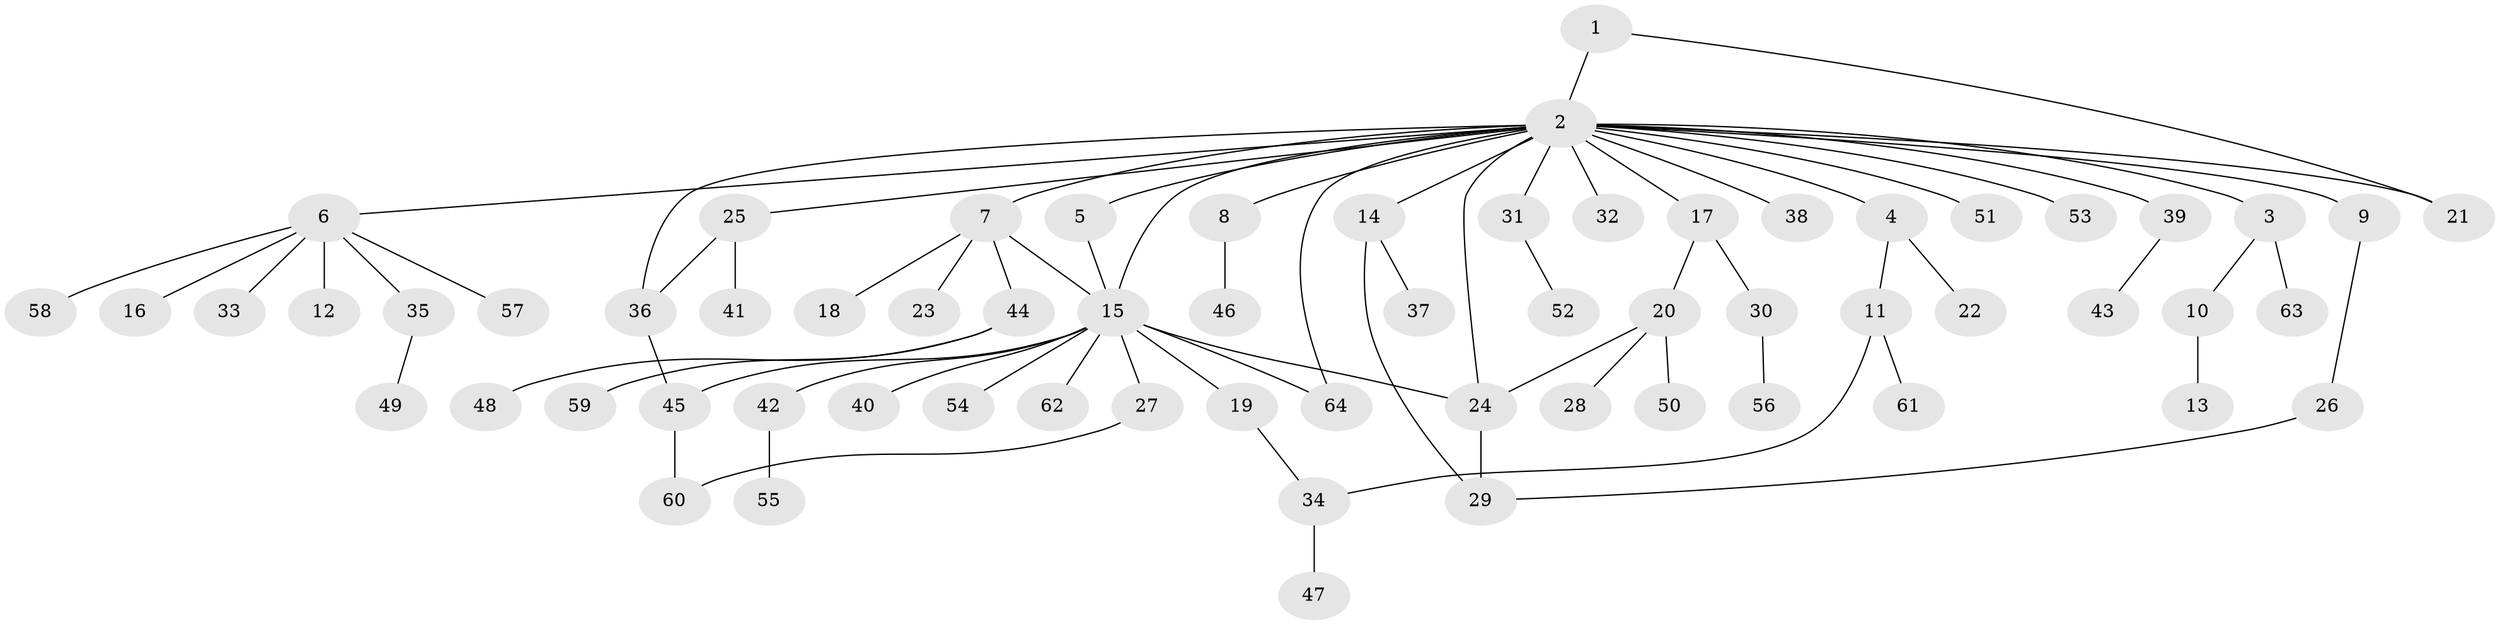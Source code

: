 // Generated by graph-tools (version 1.1) at 2025/25/03/09/25 03:25:59]
// undirected, 64 vertices, 75 edges
graph export_dot {
graph [start="1"]
  node [color=gray90,style=filled];
  1;
  2;
  3;
  4;
  5;
  6;
  7;
  8;
  9;
  10;
  11;
  12;
  13;
  14;
  15;
  16;
  17;
  18;
  19;
  20;
  21;
  22;
  23;
  24;
  25;
  26;
  27;
  28;
  29;
  30;
  31;
  32;
  33;
  34;
  35;
  36;
  37;
  38;
  39;
  40;
  41;
  42;
  43;
  44;
  45;
  46;
  47;
  48;
  49;
  50;
  51;
  52;
  53;
  54;
  55;
  56;
  57;
  58;
  59;
  60;
  61;
  62;
  63;
  64;
  1 -- 2;
  1 -- 21;
  2 -- 3;
  2 -- 4;
  2 -- 5;
  2 -- 6;
  2 -- 7;
  2 -- 8;
  2 -- 9;
  2 -- 14;
  2 -- 15;
  2 -- 17;
  2 -- 21;
  2 -- 24;
  2 -- 25;
  2 -- 31;
  2 -- 32;
  2 -- 36;
  2 -- 38;
  2 -- 39;
  2 -- 51;
  2 -- 53;
  2 -- 64;
  3 -- 10;
  3 -- 63;
  4 -- 11;
  4 -- 22;
  5 -- 15;
  6 -- 12;
  6 -- 16;
  6 -- 33;
  6 -- 35;
  6 -- 57;
  6 -- 58;
  7 -- 15;
  7 -- 18;
  7 -- 23;
  7 -- 44;
  8 -- 46;
  9 -- 26;
  10 -- 13;
  11 -- 34;
  11 -- 61;
  14 -- 29;
  14 -- 37;
  15 -- 19;
  15 -- 24;
  15 -- 27;
  15 -- 40;
  15 -- 42;
  15 -- 45;
  15 -- 54;
  15 -- 62;
  15 -- 64;
  17 -- 20;
  17 -- 30;
  19 -- 34;
  20 -- 24;
  20 -- 28;
  20 -- 50;
  24 -- 29;
  25 -- 36;
  25 -- 41;
  26 -- 29;
  27 -- 60;
  30 -- 56;
  31 -- 52;
  34 -- 47;
  35 -- 49;
  36 -- 45;
  39 -- 43;
  42 -- 55;
  44 -- 48;
  44 -- 59;
  45 -- 60;
}
